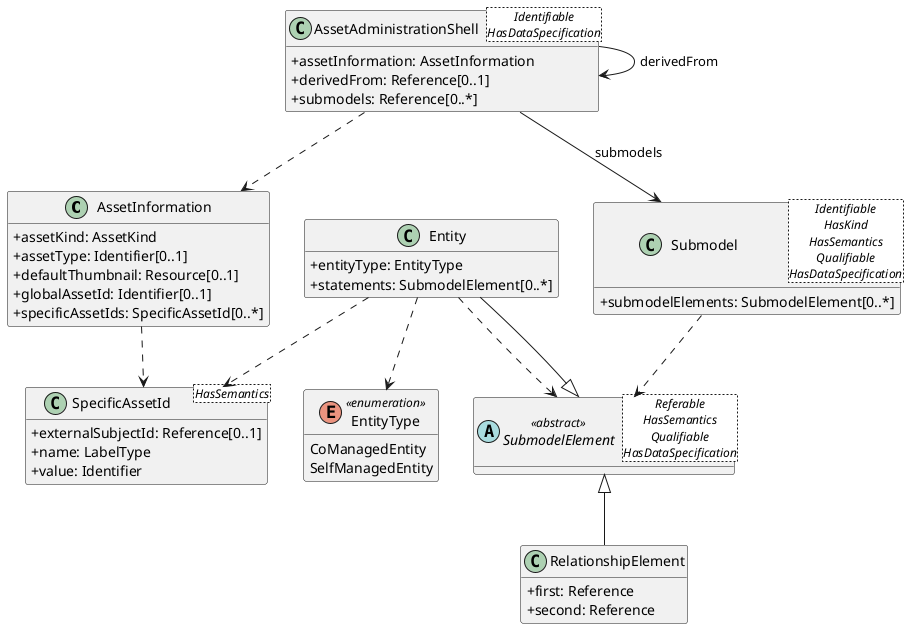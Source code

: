 @startuml
skinparam classAttributeIconSize 0
hide methods

class AssetInformation {
  +assetKind: AssetKind 
  +assetType: Identifier[0..1] 
  +defaultThumbnail: Resource[0..1] 
  +globalAssetId: Identifier[0..1] 
  +specificAssetIds: SpecificAssetId[0..*] 
}
class SpecificAssetId<HasSemantics> {
  +externalSubjectId: Reference[0..1] 
  +name: LabelType 
  +value: Identifier 
}
class Entity {
  +entityType: EntityType 
  +statements: SubmodelElement[0..*] 
}
enum EntityType <<enumeration>> {
  CoManagedEntity
  SelfManagedEntity
}
class AssetAdministrationShell<Identifiable\nHasDataSpecification> {
  +assetInformation: AssetInformation 
  +derivedFrom: Reference[0..1] 
  +submodels: Reference[0..*] 
}
class Submodel<Identifiable\nHasKind\nHasSemantics\nQualifiable\nHasDataSpecification> {
  +submodelElements: SubmodelElement[0..*] 
}
abstract class SubmodelElement<Referable\nHasSemantics\nQualifiable\nHasDataSpecification> <<abstract>> {
}
class RelationshipElement {
  +first: Reference 
  +second: Reference 
}
AssetAdministrationShell ..> AssetInformation
AssetInformation ..> SpecificAssetId
Entity ..> SubmodelElement
Entity ..> EntityType
Entity ..> SpecificAssetId
SubmodelElement <|-- Entity
SubmodelElement <|-- RelationshipElement
Submodel ..> SubmodelElement
AssetAdministrationShell --> Submodel : submodels
AssetAdministrationShell --> AssetAdministrationShell : derivedFrom
@enduml